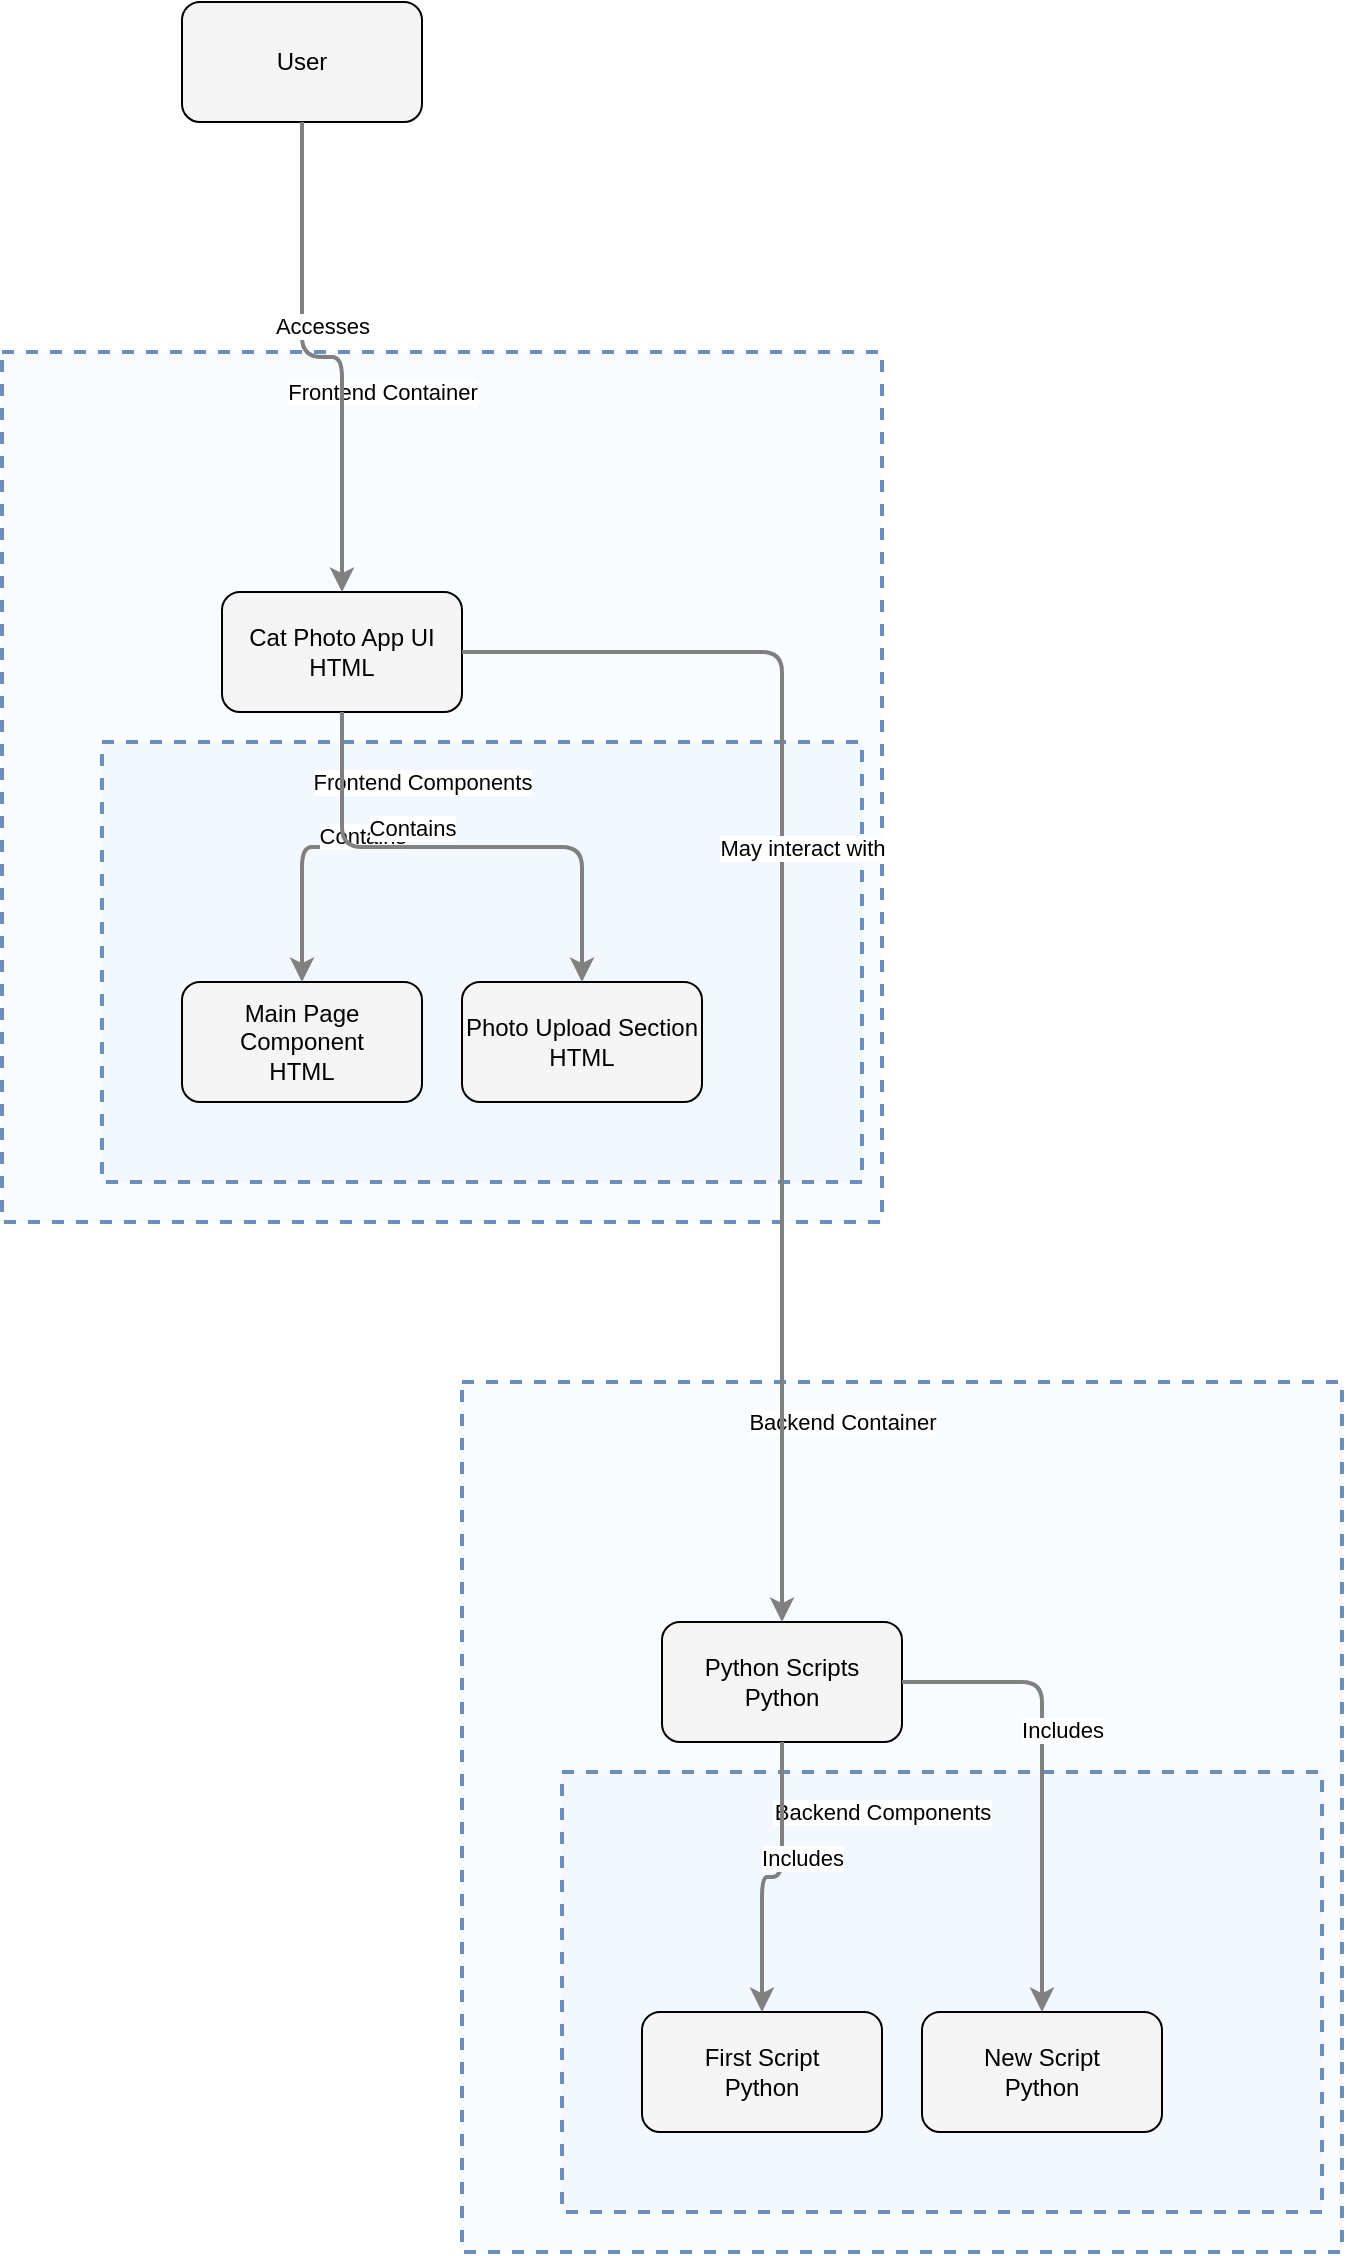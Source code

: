 <?xml version="1.0" encoding="UTF-8"?>
      <mxfile version="14.6.5" type="device">
        <diagram id="codeviz-diagram" name="System Diagram">
          <mxGraphModel dx="1000" dy="1000" grid="1" gridSize="10" guides="1" tooltips="1" connect="1" arrows="1" fold="1" page="1" pageScale="1" pageWidth="1169" pageHeight="827" math="0" shadow="0">
            <root>
              <mxCell id="0"/>
              <mxCell id="1" parent="0"/>
              <mxCell id="subGraph2" value="" style="html=1;whiteSpace=wrap;container=1;fillColor=#dae8fc;strokeColor=#6c8ebf;dashed=1;fillOpacity=20;strokeWidth=2;containerType=none;recursiveResize=0;movable=1;resizable=1;autosize=0;dropTarget=0" vertex="1" parent="subGraph3">
                <mxGeometry x="50" y="195" width="380" height="220" as="geometry"/>
              </mxCell>
              <mxCell id="subGraph2_label" value="Backend Components" style="edgeLabel;html=1;align=center;verticalAlign=middle;resizable=0;labelBackgroundColor=white;spacing=5" vertex="1" parent="subGraph3">
                <mxGeometry x="58" y="203" width="304" height="24" as="geometry"/>
              </mxCell>
<mxCell id="subGraph0" value="" style="html=1;whiteSpace=wrap;container=1;fillColor=#dae8fc;strokeColor=#6c8ebf;dashed=1;fillOpacity=20;strokeWidth=2;containerType=none;recursiveResize=0;movable=1;resizable=1;autosize=0;dropTarget=0" vertex="1" parent="subGraph1">
                <mxGeometry x="50" y="195" width="380" height="220" as="geometry"/>
              </mxCell>
              <mxCell id="subGraph0_label" value="Frontend Components" style="edgeLabel;html=1;align=center;verticalAlign=middle;resizable=0;labelBackgroundColor=white;spacing=5" vertex="1" parent="subGraph1">
                <mxGeometry x="58" y="203" width="304" height="24" as="geometry"/>
              </mxCell>
<mxCell id="subGraph3" value="" style="html=1;whiteSpace=wrap;container=1;fillColor=#dae8fc;strokeColor=#6c8ebf;dashed=1;fillOpacity=20;strokeWidth=2;containerType=none;recursiveResize=0;movable=1;resizable=1;autosize=0;dropTarget=0" vertex="1" parent="1">
                <mxGeometry x="262" y="702" width="440" height="435" as="geometry"/>
              </mxCell>
              <mxCell id="subGraph3_label" value="Backend Container" style="edgeLabel;html=1;align=center;verticalAlign=middle;resizable=0;labelBackgroundColor=white;spacing=5" vertex="1" parent="1">
                <mxGeometry x="270" y="710" width="364" height="24" as="geometry"/>
              </mxCell>
<mxCell id="subGraph1" value="" style="html=1;whiteSpace=wrap;container=1;fillColor=#dae8fc;strokeColor=#6c8ebf;dashed=1;fillOpacity=20;strokeWidth=2;containerType=none;recursiveResize=0;movable=1;resizable=1;autosize=0;dropTarget=0" vertex="1" parent="1">
                <mxGeometry x="32" y="187" width="440" height="435" as="geometry"/>
              </mxCell>
              <mxCell id="subGraph1_label" value="Frontend Container" style="edgeLabel;html=1;align=center;verticalAlign=middle;resizable=0;labelBackgroundColor=white;spacing=5" vertex="1" parent="1">
                <mxGeometry x="40" y="195" width="364" height="24" as="geometry"/>
              </mxCell>
              <mxCell id="User" value="User" style="rounded=1;whiteSpace=wrap;html=1;fillColor=#f5f5f5" vertex="1" parent="1">
                    <mxGeometry x="122" y="12" width="120" height="60" as="geometry"/>
                  </mxCell>
<mxCell id="WebUI" value="Cat Photo App UI&lt;br&gt;HTML" style="rounded=1;whiteSpace=wrap;html=1;fillColor=#f5f5f5" vertex="1" parent="subGraph1">
                    <mxGeometry x="110" y="120" width="120" height="60" as="geometry"/>
                  </mxCell>
<mxCell id="MainPage" value="Main Page Component&lt;br&gt;HTML" style="rounded=1;whiteSpace=wrap;html=1;fillColor=#f5f5f5" vertex="1" parent="subGraph0">
                    <mxGeometry x="40" y="120" width="120" height="60" as="geometry"/>
                  </mxCell>
<mxCell id="UploadSection" value="Photo Upload Section&lt;br&gt;HTML" style="rounded=1;whiteSpace=wrap;html=1;fillColor=#f5f5f5" vertex="1" parent="subGraph0">
                    <mxGeometry x="180" y="120" width="120" height="60" as="geometry"/>
                  </mxCell>
<mxCell id="PythonScripts" value="Python Scripts&lt;br&gt;Python" style="rounded=1;whiteSpace=wrap;html=1;fillColor=#f5f5f5" vertex="1" parent="subGraph3">
                    <mxGeometry x="100" y="120" width="120" height="60" as="geometry"/>
                  </mxCell>
<mxCell id="FirstScript" value="First Script&lt;br&gt;Python" style="rounded=1;whiteSpace=wrap;html=1;fillColor=#f5f5f5" vertex="1" parent="subGraph2">
                    <mxGeometry x="40" y="120" width="120" height="60" as="geometry"/>
                  </mxCell>
<mxCell id="NewScript" value="New Script&lt;br&gt;Python" style="rounded=1;whiteSpace=wrap;html=1;fillColor=#f5f5f5" vertex="1" parent="subGraph2">
                    <mxGeometry x="180" y="120" width="120" height="60" as="geometry"/>
                  </mxCell>
              <mxCell id="edge-L_User_WebUI_0" style="edgeStyle=orthogonalEdgeStyle;rounded=1;orthogonalLoop=1;jettySize=auto;html=1;strokeColor=#808080;strokeWidth=2;jumpStyle=arc;jumpSize=10;spacing=15;labelBackgroundColor=white;labelBorderColor=none" edge="1" parent="1" source="User" target="WebUI">
                  <mxGeometry relative="1" as="geometry"/>
                </mxCell>
                <mxCell id="edge-L_User_WebUI_0_label" value="Accesses" style="edgeLabel;html=1;align=center;verticalAlign=middle;resizable=0;points=[];" vertex="1" connectable="0" parent="edge-L_User_WebUI_0">
                  <mxGeometry x="-0.2" y="10" relative="1" as="geometry">
                    <mxPoint as="offset"/>
                  </mxGeometry>
                </mxCell>
<mxCell id="edge-L_WebUI_MainPage_1" style="edgeStyle=orthogonalEdgeStyle;rounded=1;orthogonalLoop=1;jettySize=auto;html=1;strokeColor=#808080;strokeWidth=2;jumpStyle=arc;jumpSize=10;spacing=15;labelBackgroundColor=white;labelBorderColor=none" edge="1" parent="1" source="WebUI" target="MainPage">
                  <mxGeometry relative="1" as="geometry"/>
                </mxCell>
                <mxCell id="edge-L_WebUI_MainPage_1_label" value="Contains" style="edgeLabel;html=1;align=center;verticalAlign=middle;resizable=0;points=[];" vertex="1" connectable="0" parent="edge-L_WebUI_MainPage_1">
                  <mxGeometry x="-0.2" y="10" relative="1" as="geometry">
                    <mxPoint as="offset"/>
                  </mxGeometry>
                </mxCell>
<mxCell id="edge-L_WebUI_UploadSection_2" style="edgeStyle=orthogonalEdgeStyle;rounded=1;orthogonalLoop=1;jettySize=auto;html=1;strokeColor=#808080;strokeWidth=2;jumpStyle=arc;jumpSize=10;spacing=15;labelBackgroundColor=white;labelBorderColor=none" edge="1" parent="1" source="WebUI" target="UploadSection">
                  <mxGeometry relative="1" as="geometry"/>
                </mxCell>
                <mxCell id="edge-L_WebUI_UploadSection_2_label" value="Contains" style="edgeLabel;html=1;align=center;verticalAlign=middle;resizable=0;points=[];" vertex="1" connectable="0" parent="edge-L_WebUI_UploadSection_2">
                  <mxGeometry x="-0.2" y="10" relative="1" as="geometry">
                    <mxPoint as="offset"/>
                  </mxGeometry>
                </mxCell>
<mxCell id="edge-L_PythonScripts_FirstScript_3" style="edgeStyle=orthogonalEdgeStyle;rounded=1;orthogonalLoop=1;jettySize=auto;html=1;strokeColor=#808080;strokeWidth=2;jumpStyle=arc;jumpSize=10;spacing=15;labelBackgroundColor=white;labelBorderColor=none" edge="1" parent="1" source="PythonScripts" target="FirstScript">
                  <mxGeometry relative="1" as="geometry"/>
                </mxCell>
                <mxCell id="edge-L_PythonScripts_FirstScript_3_label" value="Includes" style="edgeLabel;html=1;align=center;verticalAlign=middle;resizable=0;points=[];" vertex="1" connectable="0" parent="edge-L_PythonScripts_FirstScript_3">
                  <mxGeometry x="-0.2" y="10" relative="1" as="geometry">
                    <mxPoint as="offset"/>
                  </mxGeometry>
                </mxCell>
<mxCell id="edge-L_PythonScripts_NewScript_4" style="edgeStyle=orthogonalEdgeStyle;rounded=1;orthogonalLoop=1;jettySize=auto;html=1;strokeColor=#808080;strokeWidth=2;jumpStyle=arc;jumpSize=10;spacing=15;labelBackgroundColor=white;labelBorderColor=none" edge="1" parent="1" source="PythonScripts" target="NewScript">
                  <mxGeometry relative="1" as="geometry"/>
                </mxCell>
                <mxCell id="edge-L_PythonScripts_NewScript_4_label" value="Includes" style="edgeLabel;html=1;align=center;verticalAlign=middle;resizable=0;points=[];" vertex="1" connectable="0" parent="edge-L_PythonScripts_NewScript_4">
                  <mxGeometry x="-0.2" y="10" relative="1" as="geometry">
                    <mxPoint as="offset"/>
                  </mxGeometry>
                </mxCell>
<mxCell id="edge-L_WebUI_PythonScripts_5" style="edgeStyle=orthogonalEdgeStyle;rounded=1;orthogonalLoop=1;jettySize=auto;html=1;strokeColor=#808080;strokeWidth=2;jumpStyle=arc;jumpSize=10;spacing=15;labelBackgroundColor=white;labelBorderColor=none" edge="1" parent="1" source="WebUI" target="PythonScripts">
                  <mxGeometry relative="1" as="geometry"/>
                </mxCell>
                <mxCell id="edge-L_WebUI_PythonScripts_5_label" value="May interact with" style="edgeLabel;html=1;align=center;verticalAlign=middle;resizable=0;points=[];" vertex="1" connectable="0" parent="edge-L_WebUI_PythonScripts_5">
                  <mxGeometry x="-0.2" y="10" relative="1" as="geometry">
                    <mxPoint as="offset"/>
                  </mxGeometry>
                </mxCell>
            </root>
          </mxGraphModel>
        </diagram>
      </mxfile>